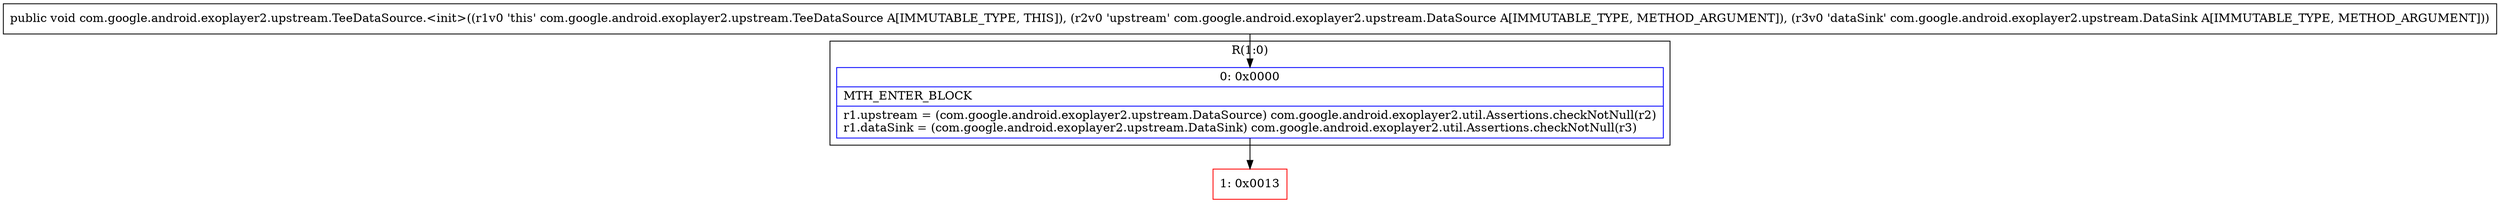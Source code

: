digraph "CFG forcom.google.android.exoplayer2.upstream.TeeDataSource.\<init\>(Lcom\/google\/android\/exoplayer2\/upstream\/DataSource;Lcom\/google\/android\/exoplayer2\/upstream\/DataSink;)V" {
subgraph cluster_Region_1372940324 {
label = "R(1:0)";
node [shape=record,color=blue];
Node_0 [shape=record,label="{0\:\ 0x0000|MTH_ENTER_BLOCK\l|r1.upstream = (com.google.android.exoplayer2.upstream.DataSource) com.google.android.exoplayer2.util.Assertions.checkNotNull(r2)\lr1.dataSink = (com.google.android.exoplayer2.upstream.DataSink) com.google.android.exoplayer2.util.Assertions.checkNotNull(r3)\l}"];
}
Node_1 [shape=record,color=red,label="{1\:\ 0x0013}"];
MethodNode[shape=record,label="{public void com.google.android.exoplayer2.upstream.TeeDataSource.\<init\>((r1v0 'this' com.google.android.exoplayer2.upstream.TeeDataSource A[IMMUTABLE_TYPE, THIS]), (r2v0 'upstream' com.google.android.exoplayer2.upstream.DataSource A[IMMUTABLE_TYPE, METHOD_ARGUMENT]), (r3v0 'dataSink' com.google.android.exoplayer2.upstream.DataSink A[IMMUTABLE_TYPE, METHOD_ARGUMENT])) }"];
MethodNode -> Node_0;
Node_0 -> Node_1;
}

